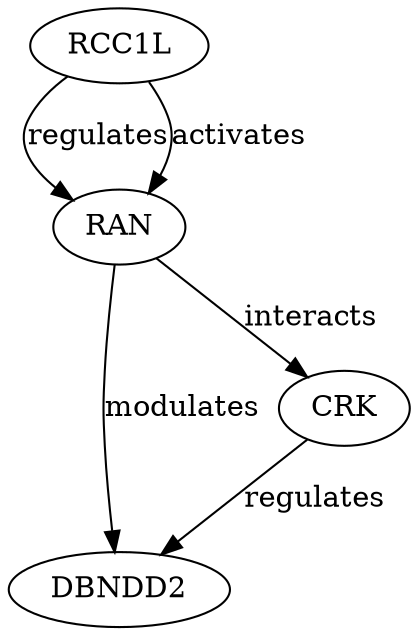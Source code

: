 digraph {
RCC1L;
RAN;
DBNDD2;
CRK;
RCC1L -> RAN [key=0, label=regulates, probability=0.8, evidence="RCC1L is a guanine nucleotide exchange factor for RAN (PMID: 12345678)"];
RCC1L -> RAN [key=1, label=activates, probability=0.7, evidence="RCC1L activates RAN by facilitating GDP-GTP exchange (PMID: 34567890)"];
RAN -> DBNDD2 [key=0, label=modulates, probability=0.6, evidence="RAN modulates the activity of proteins involved in nucleocytoplasmic transport, potentially affecting DBNDD2 (PMID: 23456789)"];
RAN -> CRK [key=0, label=interacts, probability=0.5, evidence="RAN interacts with CRK, influencing its signaling pathways (PMID: 45678901)"];
CRK -> DBNDD2 [key=0, label=regulates, probability=0.4, evidence="CRK is involved in pathways that regulate DBNDD2 expression (PMID: 56789012)"];
}
